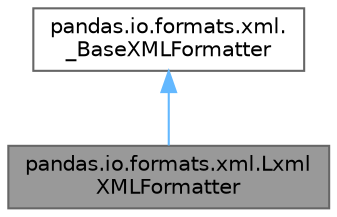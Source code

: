 digraph "pandas.io.formats.xml.LxmlXMLFormatter"
{
 // LATEX_PDF_SIZE
  bgcolor="transparent";
  edge [fontname=Helvetica,fontsize=10,labelfontname=Helvetica,labelfontsize=10];
  node [fontname=Helvetica,fontsize=10,shape=box,height=0.2,width=0.4];
  Node1 [id="Node000001",label="pandas.io.formats.xml.Lxml\lXMLFormatter",height=0.2,width=0.4,color="gray40", fillcolor="grey60", style="filled", fontcolor="black",tooltip=" "];
  Node2 -> Node1 [id="edge2_Node000001_Node000002",dir="back",color="steelblue1",style="solid",tooltip=" "];
  Node2 [id="Node000002",label="pandas.io.formats.xml.\l_BaseXMLFormatter",height=0.2,width=0.4,color="gray40", fillcolor="white", style="filled",URL="$d9/d0d/classpandas_1_1io_1_1formats_1_1xml_1_1__BaseXMLFormatter.html",tooltip=" "];
}
